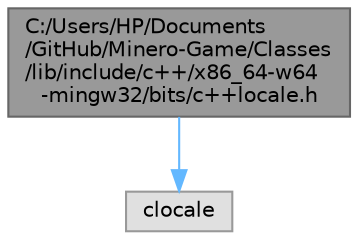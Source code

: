digraph "C:/Users/HP/Documents/GitHub/Minero-Game/Classes/lib/include/c++/x86_64-w64-mingw32/bits/c++locale.h"
{
 // LATEX_PDF_SIZE
  bgcolor="transparent";
  edge [fontname=Helvetica,fontsize=10,labelfontname=Helvetica,labelfontsize=10];
  node [fontname=Helvetica,fontsize=10,shape=box,height=0.2,width=0.4];
  Node1 [id="Node000001",label="C:/Users/HP/Documents\l/GitHub/Minero-Game/Classes\l/lib/include/c++/x86_64-w64\l-mingw32/bits/c++locale.h",height=0.2,width=0.4,color="gray40", fillcolor="grey60", style="filled", fontcolor="black",tooltip=" "];
  Node1 -> Node2 [id="edge3_Node000001_Node000002",color="steelblue1",style="solid",tooltip=" "];
  Node2 [id="Node000002",label="clocale",height=0.2,width=0.4,color="grey60", fillcolor="#E0E0E0", style="filled",tooltip=" "];
}

